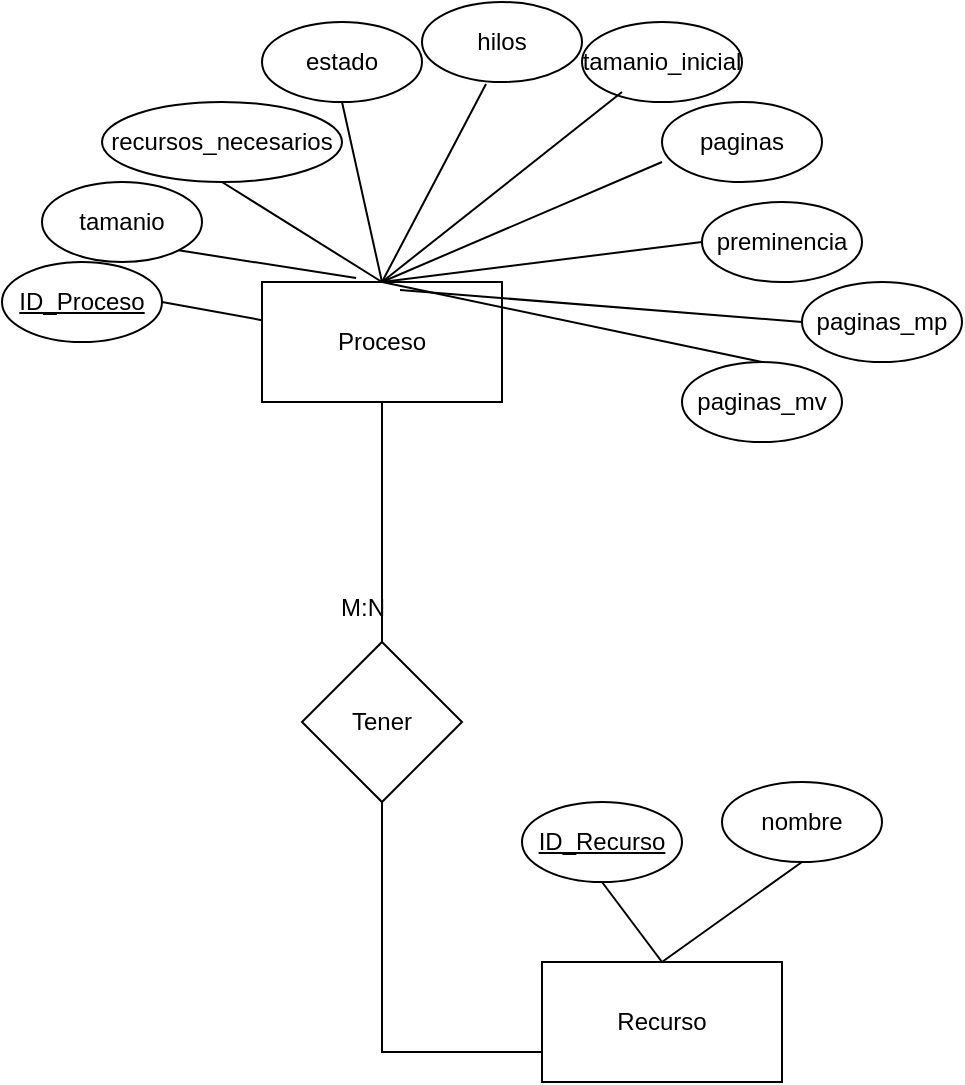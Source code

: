 <mxfile version="26.0.10">
  <diagram name="Diagrama entidad relacio" id="0u5V_bO0L0ptvdiTI0UY">
    <mxGraphModel dx="2261" dy="812" grid="1" gridSize="10" guides="1" tooltips="1" connect="1" arrows="1" fold="1" page="1" pageScale="1" pageWidth="827" pageHeight="1169" math="0" shadow="0">
      <root>
        <mxCell id="0" />
        <mxCell id="1" parent="0" />
        <mxCell id="gTqPVZsjCiAAIO_tHiHj-1" value="Proceso" style="rounded=0;whiteSpace=wrap;html=1;" vertex="1" parent="1">
          <mxGeometry x="-110" y="180" width="120" height="60" as="geometry" />
        </mxCell>
        <mxCell id="gTqPVZsjCiAAIO_tHiHj-2" value="&lt;u&gt;ID_Proceso&lt;/u&gt;" style="ellipse;whiteSpace=wrap;html=1;" vertex="1" parent="1">
          <mxGeometry x="-240" y="170" width="80" height="40" as="geometry" />
        </mxCell>
        <mxCell id="gTqPVZsjCiAAIO_tHiHj-3" style="rounded=0;orthogonalLoop=1;jettySize=auto;html=1;entryX=1;entryY=0.5;entryDx=0;entryDy=0;endArrow=none;startFill=0;" edge="1" parent="1" source="gTqPVZsjCiAAIO_tHiHj-1" target="gTqPVZsjCiAAIO_tHiHj-2">
          <mxGeometry relative="1" as="geometry" />
        </mxCell>
        <mxCell id="gTqPVZsjCiAAIO_tHiHj-4" value="tamanio" style="ellipse;whiteSpace=wrap;html=1;" vertex="1" parent="1">
          <mxGeometry x="-220" y="130" width="80" height="40" as="geometry" />
        </mxCell>
        <mxCell id="gTqPVZsjCiAAIO_tHiHj-6" value="" style="endArrow=none;html=1;rounded=0;entryX=1;entryY=1;entryDx=0;entryDy=0;exitX=0.392;exitY=-0.033;exitDx=0;exitDy=0;exitPerimeter=0;" edge="1" parent="1" source="gTqPVZsjCiAAIO_tHiHj-1" target="gTqPVZsjCiAAIO_tHiHj-4">
          <mxGeometry width="50" height="50" relative="1" as="geometry">
            <mxPoint x="70" y="180" as="sourcePoint" />
            <mxPoint x="120" y="130" as="targetPoint" />
          </mxGeometry>
        </mxCell>
        <mxCell id="gTqPVZsjCiAAIO_tHiHj-7" value="recursos_necesarios" style="ellipse;whiteSpace=wrap;html=1;" vertex="1" parent="1">
          <mxGeometry x="-190" y="90" width="120" height="40" as="geometry" />
        </mxCell>
        <mxCell id="gTqPVZsjCiAAIO_tHiHj-8" value="estado" style="ellipse;whiteSpace=wrap;html=1;" vertex="1" parent="1">
          <mxGeometry x="-110" y="50" width="80" height="40" as="geometry" />
        </mxCell>
        <mxCell id="gTqPVZsjCiAAIO_tHiHj-9" value="hilos" style="ellipse;whiteSpace=wrap;html=1;" vertex="1" parent="1">
          <mxGeometry x="-30" y="40" width="80" height="40" as="geometry" />
        </mxCell>
        <mxCell id="gTqPVZsjCiAAIO_tHiHj-10" value="tamanio_inicial" style="ellipse;whiteSpace=wrap;html=1;" vertex="1" parent="1">
          <mxGeometry x="50" y="50" width="80" height="40" as="geometry" />
        </mxCell>
        <mxCell id="gTqPVZsjCiAAIO_tHiHj-11" value="preminencia" style="ellipse;whiteSpace=wrap;html=1;" vertex="1" parent="1">
          <mxGeometry x="110" y="140" width="80" height="40" as="geometry" />
        </mxCell>
        <mxCell id="gTqPVZsjCiAAIO_tHiHj-12" value="paginas" style="ellipse;whiteSpace=wrap;html=1;" vertex="1" parent="1">
          <mxGeometry x="90" y="90" width="80" height="40" as="geometry" />
        </mxCell>
        <mxCell id="gTqPVZsjCiAAIO_tHiHj-13" value="paginas_mp" style="ellipse;whiteSpace=wrap;html=1;" vertex="1" parent="1">
          <mxGeometry x="160" y="180" width="80" height="40" as="geometry" />
        </mxCell>
        <mxCell id="gTqPVZsjCiAAIO_tHiHj-14" value="paginas_mv" style="ellipse;whiteSpace=wrap;html=1;" vertex="1" parent="1">
          <mxGeometry x="100" y="220" width="80" height="40" as="geometry" />
        </mxCell>
        <mxCell id="gTqPVZsjCiAAIO_tHiHj-15" style="rounded=0;orthogonalLoop=1;jettySize=auto;html=1;entryX=0.5;entryY=1;entryDx=0;entryDy=0;endArrow=none;startFill=0;exitX=0.5;exitY=0;exitDx=0;exitDy=0;" edge="1" parent="1" source="gTqPVZsjCiAAIO_tHiHj-1" target="gTqPVZsjCiAAIO_tHiHj-7">
          <mxGeometry relative="1" as="geometry">
            <mxPoint x="170" y="121" as="sourcePoint" />
            <mxPoint x="133" y="60" as="targetPoint" />
          </mxGeometry>
        </mxCell>
        <mxCell id="gTqPVZsjCiAAIO_tHiHj-16" style="rounded=0;orthogonalLoop=1;jettySize=auto;html=1;entryX=0.5;entryY=1;entryDx=0;entryDy=0;endArrow=none;startFill=0;exitX=0.5;exitY=0;exitDx=0;exitDy=0;" edge="1" parent="1" source="gTqPVZsjCiAAIO_tHiHj-1" target="gTqPVZsjCiAAIO_tHiHj-8">
          <mxGeometry relative="1" as="geometry">
            <mxPoint x="110" y="140" as="sourcePoint" />
            <mxPoint x="220" y="70" as="targetPoint" />
          </mxGeometry>
        </mxCell>
        <mxCell id="gTqPVZsjCiAAIO_tHiHj-17" style="rounded=0;orthogonalLoop=1;jettySize=auto;html=1;entryX=0.4;entryY=1.025;entryDx=0;entryDy=0;endArrow=none;startFill=0;exitX=0.5;exitY=0;exitDx=0;exitDy=0;entryPerimeter=0;" edge="1" parent="1" source="gTqPVZsjCiAAIO_tHiHj-1" target="gTqPVZsjCiAAIO_tHiHj-9">
          <mxGeometry relative="1" as="geometry">
            <mxPoint x="110" y="130" as="sourcePoint" />
            <mxPoint x="220" y="100" as="targetPoint" />
          </mxGeometry>
        </mxCell>
        <mxCell id="gTqPVZsjCiAAIO_tHiHj-18" style="rounded=0;orthogonalLoop=1;jettySize=auto;html=1;entryX=0.25;entryY=0.875;entryDx=0;entryDy=0;endArrow=none;startFill=0;exitX=0.5;exitY=0;exitDx=0;exitDy=0;entryPerimeter=0;" edge="1" parent="1" source="gTqPVZsjCiAAIO_tHiHj-1" target="gTqPVZsjCiAAIO_tHiHj-10">
          <mxGeometry relative="1" as="geometry">
            <mxPoint x="80" y="140" as="sourcePoint" />
            <mxPoint x="210" y="140" as="targetPoint" />
          </mxGeometry>
        </mxCell>
        <mxCell id="gTqPVZsjCiAAIO_tHiHj-19" style="rounded=0;orthogonalLoop=1;jettySize=auto;html=1;entryX=0;entryY=0.75;entryDx=0;entryDy=0;endArrow=none;startFill=0;exitX=0.5;exitY=0;exitDx=0;exitDy=0;entryPerimeter=0;" edge="1" parent="1" source="gTqPVZsjCiAAIO_tHiHj-1" target="gTqPVZsjCiAAIO_tHiHj-12">
          <mxGeometry relative="1" as="geometry">
            <mxPoint x="90" y="170" as="sourcePoint" />
            <mxPoint x="223" y="181" as="targetPoint" />
          </mxGeometry>
        </mxCell>
        <mxCell id="gTqPVZsjCiAAIO_tHiHj-20" style="rounded=0;orthogonalLoop=1;jettySize=auto;html=1;entryX=0;entryY=0.5;entryDx=0;entryDy=0;endArrow=none;startFill=0;exitX=0.5;exitY=0;exitDx=0;exitDy=0;" edge="1" parent="1" source="gTqPVZsjCiAAIO_tHiHj-1" target="gTqPVZsjCiAAIO_tHiHj-11">
          <mxGeometry relative="1" as="geometry">
            <mxPoint x="-60" y="190" as="sourcePoint" />
            <mxPoint x="230" y="240" as="targetPoint" />
          </mxGeometry>
        </mxCell>
        <mxCell id="gTqPVZsjCiAAIO_tHiHj-21" style="rounded=0;orthogonalLoop=1;jettySize=auto;html=1;endArrow=none;startFill=0;exitX=0.575;exitY=0.067;exitDx=0;exitDy=0;entryX=0;entryY=0.5;entryDx=0;entryDy=0;exitPerimeter=0;" edge="1" parent="1" source="gTqPVZsjCiAAIO_tHiHj-1" target="gTqPVZsjCiAAIO_tHiHj-13">
          <mxGeometry relative="1" as="geometry">
            <mxPoint x="90" y="170" as="sourcePoint" />
            <mxPoint x="145.144" y="286.43" as="targetPoint" />
          </mxGeometry>
        </mxCell>
        <mxCell id="gTqPVZsjCiAAIO_tHiHj-22" style="rounded=0;orthogonalLoop=1;jettySize=auto;html=1;entryX=0.5;entryY=0;entryDx=0;entryDy=0;endArrow=none;startFill=0;exitX=0.5;exitY=0;exitDx=0;exitDy=0;" edge="1" parent="1" source="gTqPVZsjCiAAIO_tHiHj-1" target="gTqPVZsjCiAAIO_tHiHj-14">
          <mxGeometry relative="1" as="geometry">
            <mxPoint x="98" y="226" as="sourcePoint" />
            <mxPoint x="180" y="280" as="targetPoint" />
          </mxGeometry>
        </mxCell>
        <mxCell id="gTqPVZsjCiAAIO_tHiHj-23" value="Recurso" style="rounded=0;whiteSpace=wrap;html=1;" vertex="1" parent="1">
          <mxGeometry x="30" y="520" width="120" height="60" as="geometry" />
        </mxCell>
        <mxCell id="gTqPVZsjCiAAIO_tHiHj-24" value="&lt;u&gt;ID_Recurso&lt;/u&gt;" style="ellipse;whiteSpace=wrap;html=1;" vertex="1" parent="1">
          <mxGeometry x="20" y="440" width="80" height="40" as="geometry" />
        </mxCell>
        <mxCell id="gTqPVZsjCiAAIO_tHiHj-25" value="nombre" style="ellipse;whiteSpace=wrap;html=1;" vertex="1" parent="1">
          <mxGeometry x="120" y="430" width="80" height="40" as="geometry" />
        </mxCell>
        <mxCell id="gTqPVZsjCiAAIO_tHiHj-26" value="" style="endArrow=none;html=1;rounded=0;exitX=0.5;exitY=1;exitDx=0;exitDy=0;entryX=0.5;entryY=0;entryDx=0;entryDy=0;" edge="1" parent="1" source="gTqPVZsjCiAAIO_tHiHj-24" target="gTqPVZsjCiAAIO_tHiHj-23">
          <mxGeometry width="50" height="50" relative="1" as="geometry">
            <mxPoint x="70" y="440" as="sourcePoint" />
            <mxPoint x="120" y="390" as="targetPoint" />
          </mxGeometry>
        </mxCell>
        <mxCell id="gTqPVZsjCiAAIO_tHiHj-27" value="" style="endArrow=none;html=1;rounded=0;exitX=0.5;exitY=1;exitDx=0;exitDy=0;entryX=0.5;entryY=0;entryDx=0;entryDy=0;" edge="1" parent="1" source="gTqPVZsjCiAAIO_tHiHj-25" target="gTqPVZsjCiAAIO_tHiHj-23">
          <mxGeometry width="50" height="50" relative="1" as="geometry">
            <mxPoint x="70" y="490" as="sourcePoint" />
            <mxPoint x="100" y="530" as="targetPoint" />
          </mxGeometry>
        </mxCell>
        <mxCell id="gTqPVZsjCiAAIO_tHiHj-31" style="edgeStyle=orthogonalEdgeStyle;rounded=0;orthogonalLoop=1;jettySize=auto;html=1;entryX=0;entryY=0.75;entryDx=0;entryDy=0;exitX=0.5;exitY=1;exitDx=0;exitDy=0;endArrow=none;startFill=0;" edge="1" parent="1" source="gTqPVZsjCiAAIO_tHiHj-28" target="gTqPVZsjCiAAIO_tHiHj-23">
          <mxGeometry relative="1" as="geometry" />
        </mxCell>
        <mxCell id="gTqPVZsjCiAAIO_tHiHj-28" value="Tener" style="rhombus;whiteSpace=wrap;html=1;" vertex="1" parent="1">
          <mxGeometry x="-90" y="360" width="80" height="80" as="geometry" />
        </mxCell>
        <mxCell id="gTqPVZsjCiAAIO_tHiHj-30" style="edgeStyle=orthogonalEdgeStyle;rounded=0;orthogonalLoop=1;jettySize=auto;html=1;entryX=0.5;entryY=1;entryDx=0;entryDy=0;exitX=0.5;exitY=0;exitDx=0;exitDy=0;endArrow=none;startFill=0;" edge="1" parent="1" source="gTqPVZsjCiAAIO_tHiHj-28" target="gTqPVZsjCiAAIO_tHiHj-1">
          <mxGeometry relative="1" as="geometry" />
        </mxCell>
        <mxCell id="gTqPVZsjCiAAIO_tHiHj-29" value="M:N" style="text;html=1;align=center;verticalAlign=middle;resizable=0;points=[];autosize=1;strokeColor=none;fillColor=none;" vertex="1" parent="1">
          <mxGeometry x="-85" y="328" width="50" height="30" as="geometry" />
        </mxCell>
      </root>
    </mxGraphModel>
  </diagram>
</mxfile>

